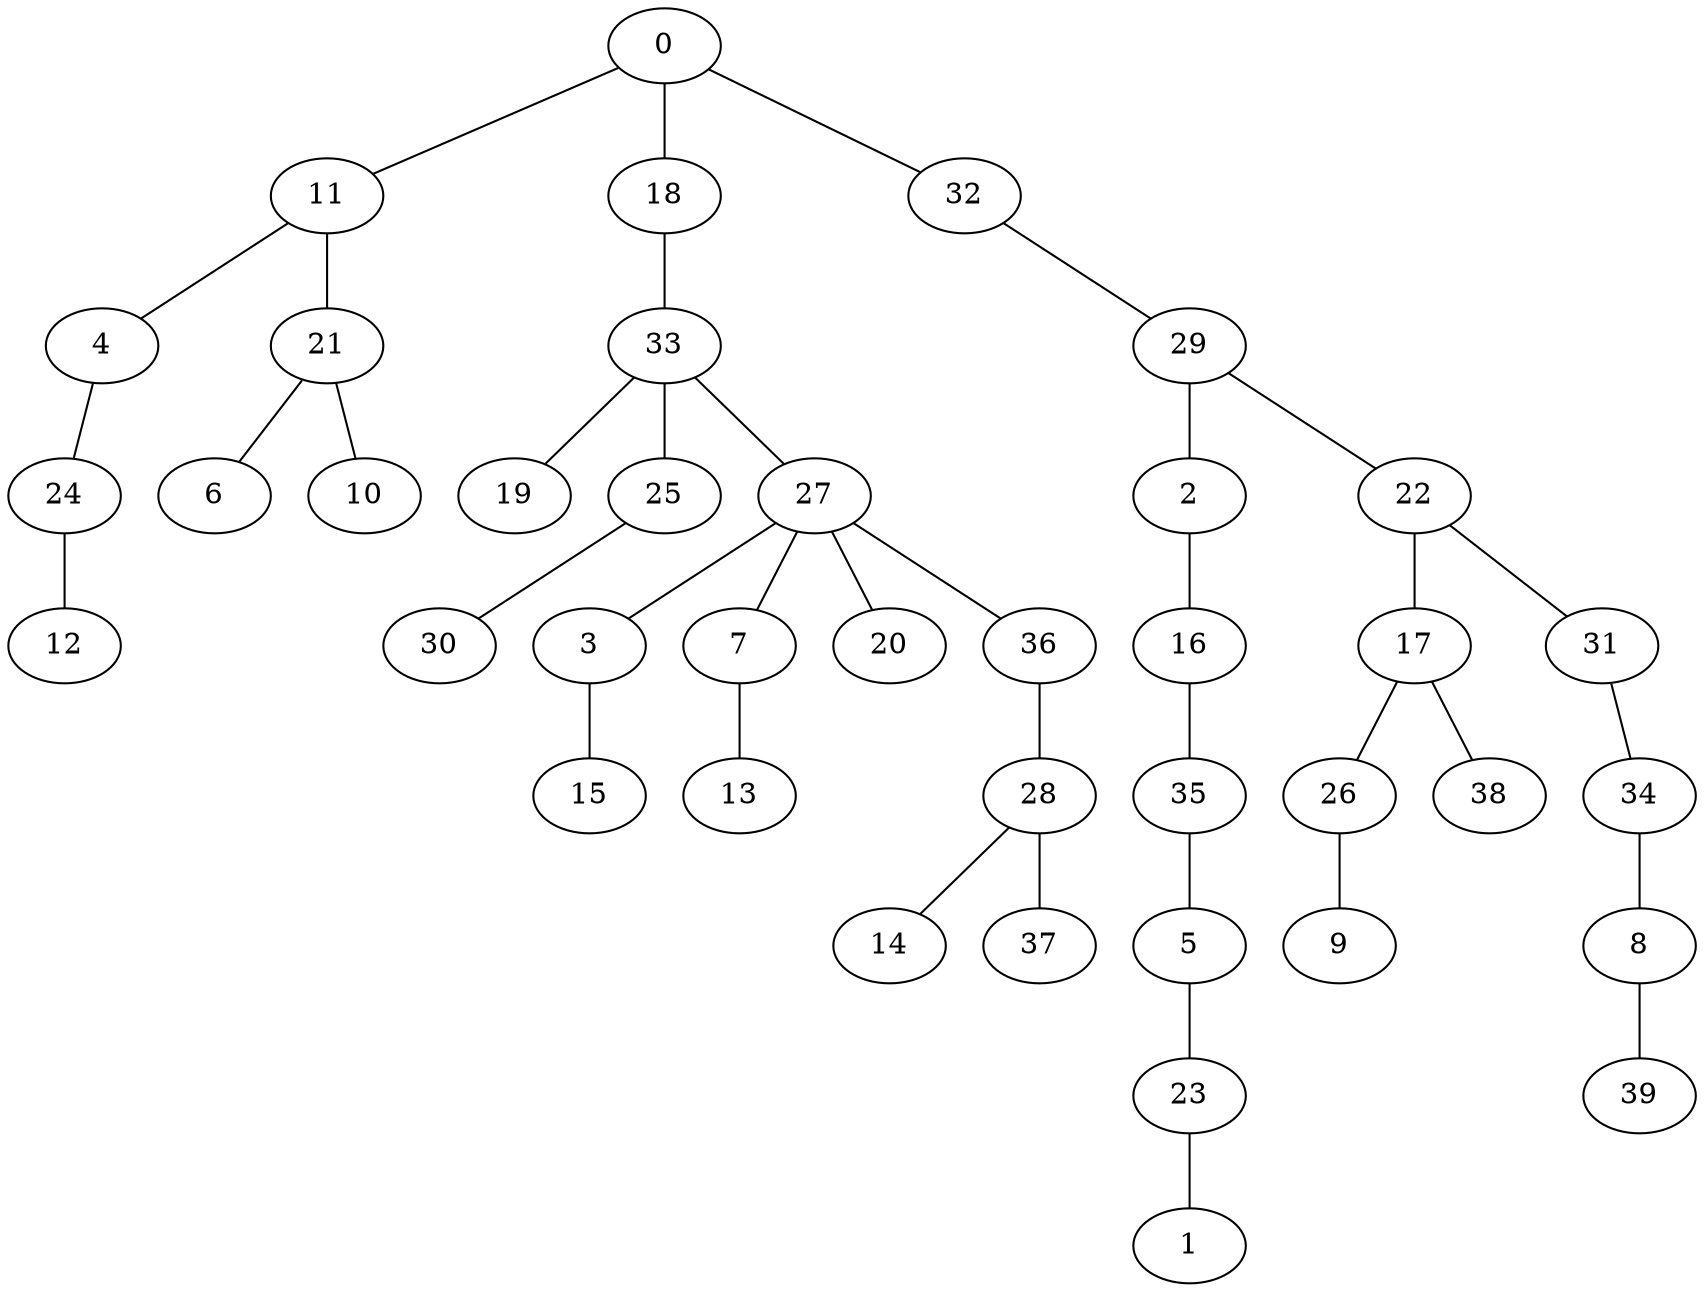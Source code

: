 strict graph "" {
	0 -- 11;
	0 -- 18;
	0 -- 32;
	11 -- 4;
	11 -- 21;
	18 -- 33;
	32 -- 29;
	29 -- 2;
	29 -- 22;
	2 -- 16;
	22 -- 17;
	22 -- 31;
	17 -- 26;
	17 -- 38;
	31 -- 34;
	34 -- 8;
	8 -- 39;
	26 -- 9;
	16 -- 35;
	35 -- 5;
	5 -- 23;
	23 -- 1;
	33 -- 19;
	33 -- 25;
	33 -- 27;
	25 -- 30;
	27 -- 3;
	27 -- 7;
	27 -- 20;
	27 -- 36;
	3 -- 15;
	7 -- 13;
	36 -- 28;
	28 -- 14;
	28 -- 37;
	4 -- 24;
	21 -- 6;
	21 -- 10;
	24 -- 12;
}
